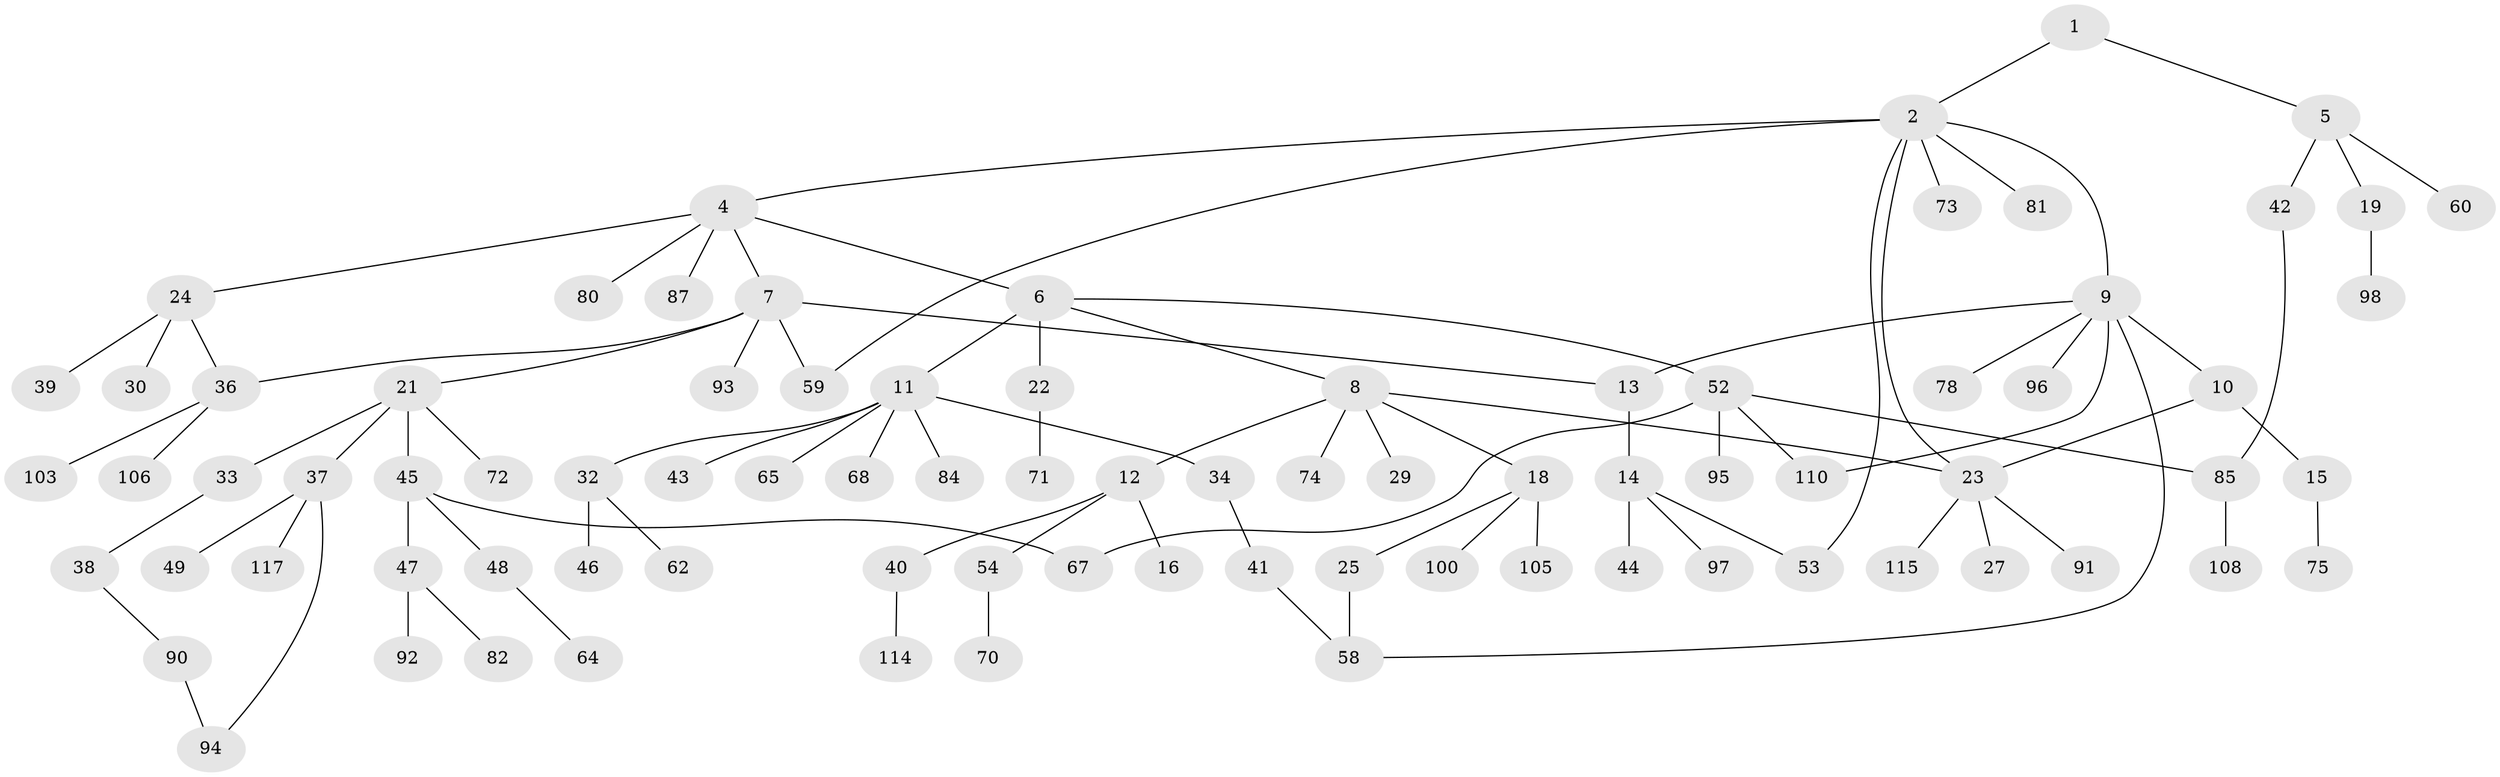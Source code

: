 // original degree distribution, {2: 0.28205128205128205, 6: 0.042735042735042736, 4: 0.07692307692307693, 5: 0.05982905982905983, 3: 0.1111111111111111, 1: 0.42735042735042733}
// Generated by graph-tools (version 1.1) at 2025/41/03/06/25 10:41:26]
// undirected, 84 vertices, 95 edges
graph export_dot {
graph [start="1"]
  node [color=gray90,style=filled];
  1;
  2 [super="+3"];
  4 [super="+83"];
  5 [super="+20"];
  6;
  7 [super="+77"];
  8 [super="+50"];
  9 [super="+76"];
  10 [super="+112"];
  11 [super="+26"];
  12 [super="+89"];
  13 [super="+57"];
  14 [super="+17"];
  15 [super="+101"];
  16;
  18 [super="+35"];
  19;
  21 [super="+31"];
  22 [super="+51"];
  23 [super="+28"];
  24 [super="+109"];
  25;
  27 [super="+56"];
  29;
  30;
  32;
  33;
  34;
  36 [super="+61"];
  37 [super="+104"];
  38 [super="+88"];
  39 [super="+86"];
  40;
  41;
  42 [super="+63"];
  43;
  44;
  45 [super="+55"];
  46;
  47 [super="+69"];
  48;
  49 [super="+99"];
  52 [super="+79"];
  53 [super="+116"];
  54;
  58 [super="+66"];
  59;
  60;
  62 [super="+111"];
  64;
  65;
  67;
  68;
  70;
  71;
  72;
  73;
  74;
  75;
  78;
  80;
  81;
  82;
  84;
  85 [super="+102"];
  87 [super="+107"];
  90;
  91 [super="+113"];
  92;
  93;
  94;
  95;
  96;
  97;
  98;
  100;
  103;
  105;
  106;
  108;
  110;
  114;
  115;
  117;
  1 -- 2;
  1 -- 5;
  2 -- 9;
  2 -- 23;
  2 -- 73;
  2 -- 81;
  2 -- 59;
  2 -- 4;
  2 -- 53;
  4 -- 6;
  4 -- 7;
  4 -- 24;
  4 -- 80;
  4 -- 87;
  5 -- 19;
  5 -- 60;
  5 -- 42;
  6 -- 8;
  6 -- 11;
  6 -- 22;
  6 -- 52;
  7 -- 21;
  7 -- 36;
  7 -- 59;
  7 -- 93;
  7 -- 13;
  8 -- 12;
  8 -- 18;
  8 -- 29;
  8 -- 74;
  8 -- 23;
  9 -- 10;
  9 -- 13;
  9 -- 78;
  9 -- 58;
  9 -- 96;
  9 -- 110;
  10 -- 15;
  10 -- 23;
  11 -- 43;
  11 -- 68;
  11 -- 84;
  11 -- 32;
  11 -- 65;
  11 -- 34;
  12 -- 16;
  12 -- 40;
  12 -- 54;
  13 -- 14;
  14 -- 44;
  14 -- 97;
  14 -- 53;
  15 -- 75;
  18 -- 25;
  18 -- 105;
  18 -- 100;
  19 -- 98;
  21 -- 33;
  21 -- 45;
  21 -- 72;
  21 -- 37;
  22 -- 71;
  23 -- 27;
  23 -- 91;
  23 -- 115;
  24 -- 30;
  24 -- 39;
  24 -- 36;
  25 -- 58;
  32 -- 46;
  32 -- 62;
  33 -- 38;
  34 -- 41;
  36 -- 103;
  36 -- 106;
  37 -- 49;
  37 -- 117;
  37 -- 94;
  38 -- 90;
  40 -- 114;
  41 -- 58;
  42 -- 85;
  45 -- 47;
  45 -- 48;
  45 -- 67;
  47 -- 82;
  47 -- 92;
  48 -- 64;
  52 -- 85;
  52 -- 67;
  52 -- 110;
  52 -- 95;
  54 -- 70;
  85 -- 108;
  90 -- 94;
}
